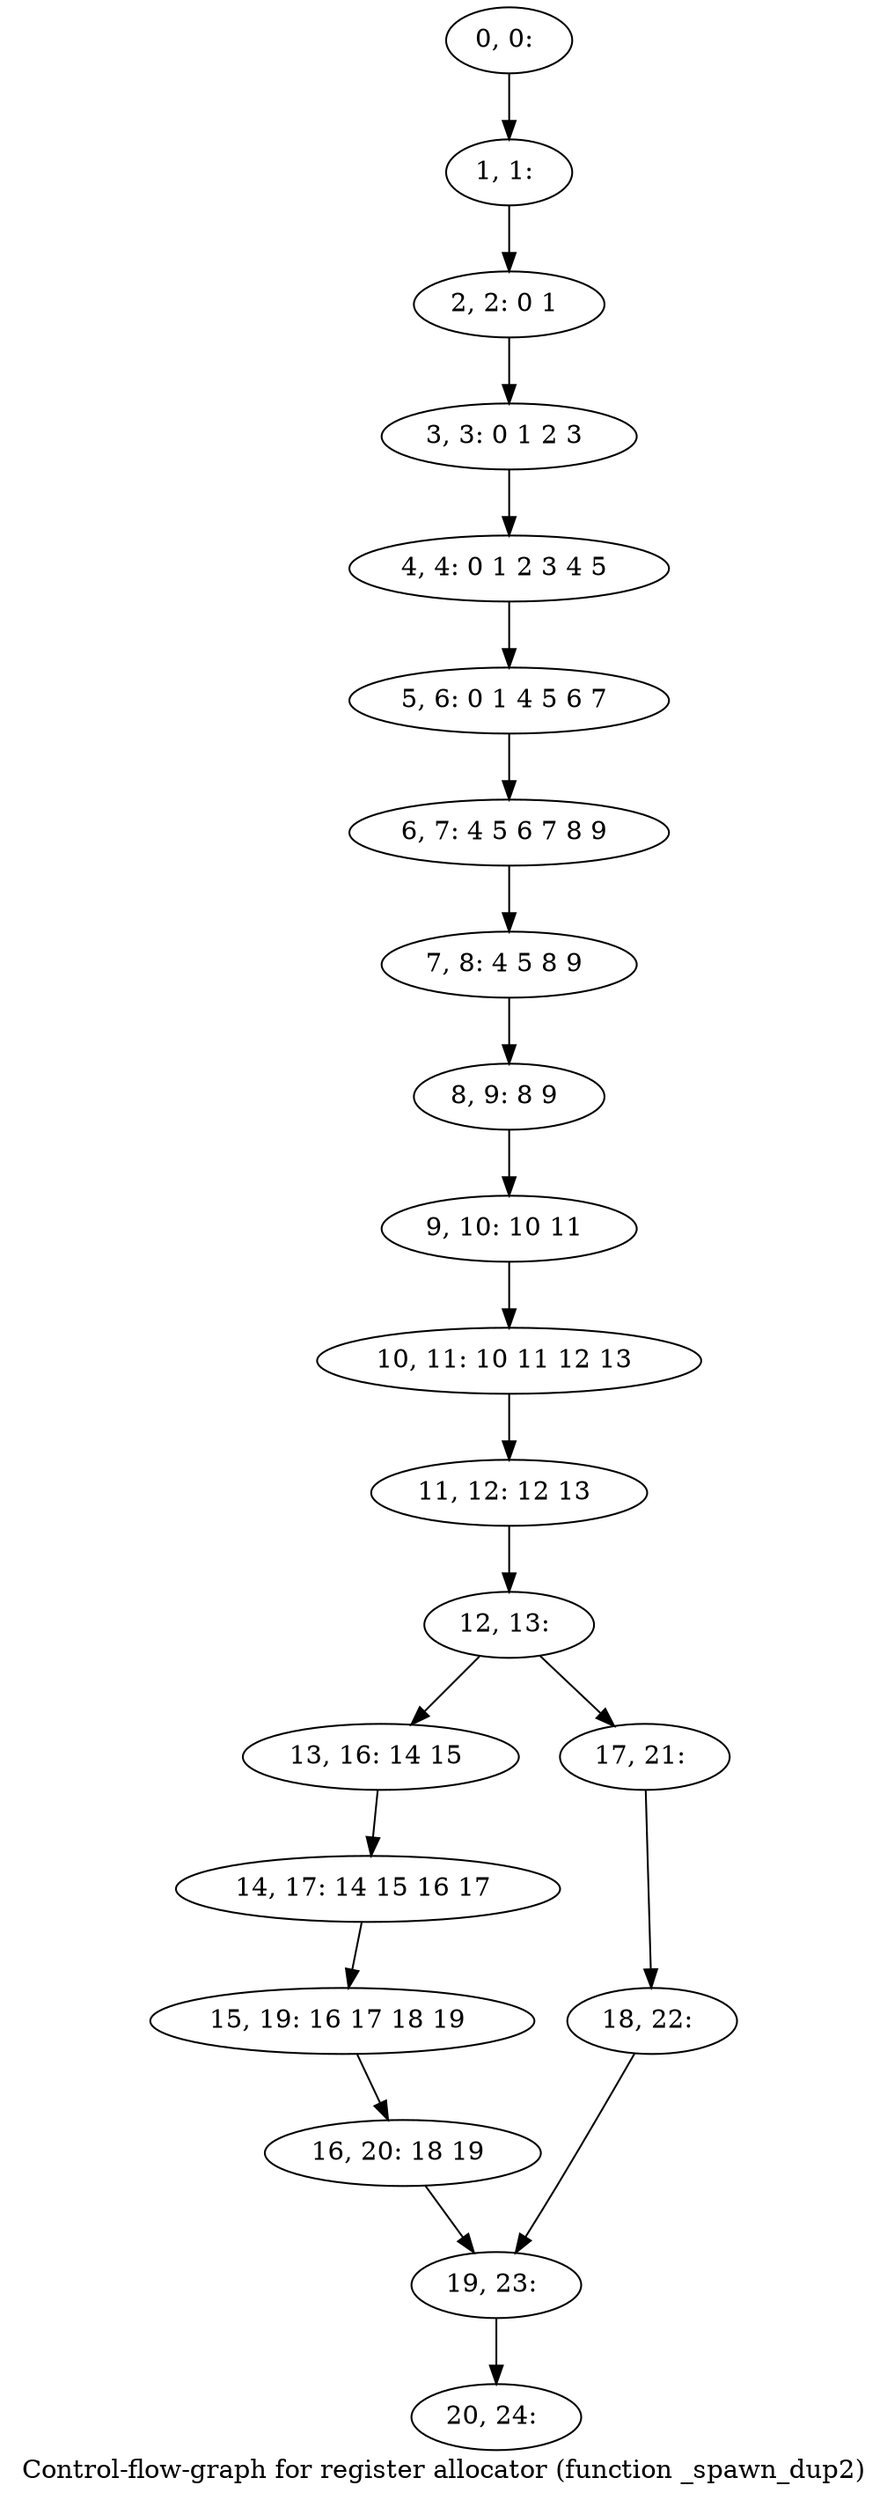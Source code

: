 digraph G {
graph [label="Control-flow-graph for register allocator (function _spawn_dup2)"]
0[label="0, 0: "];
1[label="1, 1: "];
2[label="2, 2: 0 1 "];
3[label="3, 3: 0 1 2 3 "];
4[label="4, 4: 0 1 2 3 4 5 "];
5[label="5, 6: 0 1 4 5 6 7 "];
6[label="6, 7: 4 5 6 7 8 9 "];
7[label="7, 8: 4 5 8 9 "];
8[label="8, 9: 8 9 "];
9[label="9, 10: 10 11 "];
10[label="10, 11: 10 11 12 13 "];
11[label="11, 12: 12 13 "];
12[label="12, 13: "];
13[label="13, 16: 14 15 "];
14[label="14, 17: 14 15 16 17 "];
15[label="15, 19: 16 17 18 19 "];
16[label="16, 20: 18 19 "];
17[label="17, 21: "];
18[label="18, 22: "];
19[label="19, 23: "];
20[label="20, 24: "];
0->1 ;
1->2 ;
2->3 ;
3->4 ;
4->5 ;
5->6 ;
6->7 ;
7->8 ;
8->9 ;
9->10 ;
10->11 ;
11->12 ;
12->13 ;
12->17 ;
13->14 ;
14->15 ;
15->16 ;
16->19 ;
17->18 ;
18->19 ;
19->20 ;
}
